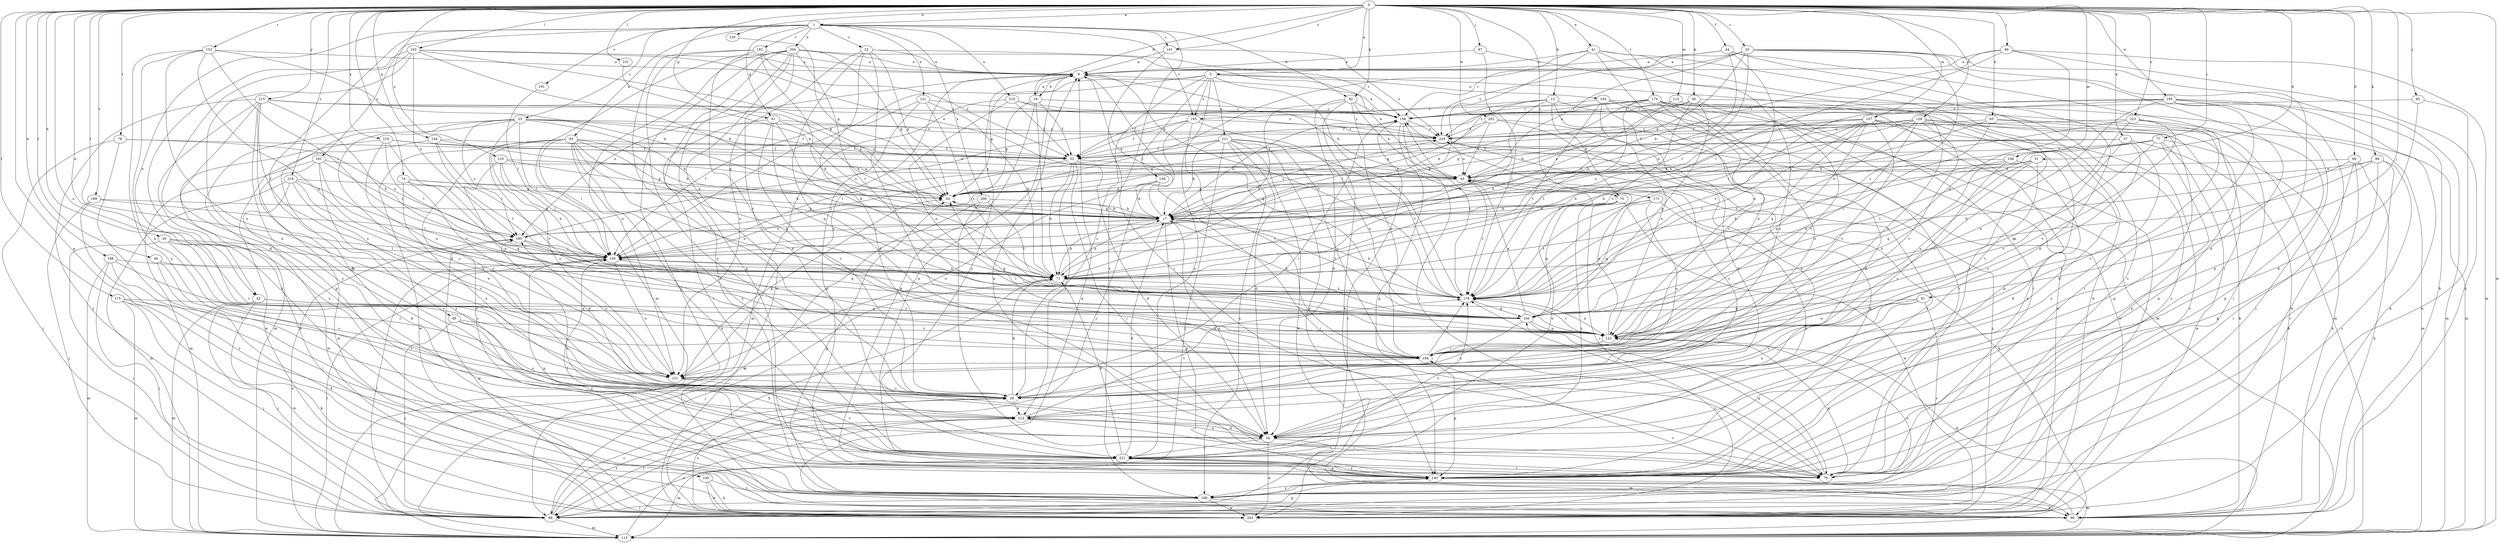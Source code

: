strict digraph  {
0;
1;
5;
8;
12;
16;
17;
20;
22;
23;
26;
29;
31;
34;
37;
41;
42;
43;
44;
46;
49;
52;
61;
62;
63;
66;
70;
71;
74;
77;
78;
79;
81;
85;
86;
87;
88;
89;
90;
92;
93;
96;
101;
102;
105;
107;
108;
112;
113;
120;
121;
122;
125;
128;
131;
139;
140;
144;
145;
150;
153;
158;
161;
168;
171;
174;
175;
176;
181;
183;
185;
189;
191;
192;
193;
194;
195;
198;
202;
203;
204;
208;
210;
211;
212;
215;
216;
219;
221;
223;
229;
0 -> 1  [label=a];
0 -> 5  [label=a];
0 -> 12  [label=b];
0 -> 16  [label=b];
0 -> 20  [label=c];
0 -> 29  [label=d];
0 -> 31  [label=d];
0 -> 37  [label=e];
0 -> 41  [label=e];
0 -> 42  [label=e];
0 -> 44  [label=f];
0 -> 46  [label=f];
0 -> 61  [label=g];
0 -> 63  [label=h];
0 -> 66  [label=h];
0 -> 74  [label=i];
0 -> 77  [label=i];
0 -> 78  [label=i];
0 -> 81  [label=j];
0 -> 85  [label=j];
0 -> 86  [label=j];
0 -> 87  [label=j];
0 -> 89  [label=k];
0 -> 90  [label=k];
0 -> 92  [label=k];
0 -> 101  [label=l];
0 -> 102  [label=l];
0 -> 105  [label=l];
0 -> 107  [label=m];
0 -> 108  [label=m];
0 -> 112  [label=m];
0 -> 113  [label=m];
0 -> 120  [label=n];
0 -> 125  [label=o];
0 -> 128  [label=o];
0 -> 131  [label=o];
0 -> 144  [label=q];
0 -> 145  [label=q];
0 -> 153  [label=r];
0 -> 161  [label=s];
0 -> 171  [label=t];
0 -> 174  [label=t];
0 -> 175  [label=t];
0 -> 189  [label=v];
0 -> 195  [label=w];
0 -> 198  [label=w];
0 -> 202  [label=w];
0 -> 215  [label=y];
0 -> 216  [label=y];
0 -> 219  [label=y];
0 -> 223  [label=z];
1 -> 22  [label=c];
1 -> 23  [label=c];
1 -> 42  [label=e];
1 -> 49  [label=f];
1 -> 61  [label=g];
1 -> 92  [label=k];
1 -> 93  [label=k];
1 -> 121  [label=n];
1 -> 161  [label=s];
1 -> 168  [label=s];
1 -> 181  [label=u];
1 -> 191  [label=v];
1 -> 192  [label=v];
1 -> 193  [label=v];
1 -> 204  [label=x];
1 -> 208  [label=x];
1 -> 210  [label=x];
5 -> 26  [label=c];
5 -> 62  [label=g];
5 -> 105  [label=l];
5 -> 139  [label=p];
5 -> 176  [label=t];
5 -> 183  [label=u];
5 -> 193  [label=v];
5 -> 203  [label=w];
5 -> 211  [label=x];
5 -> 221  [label=y];
8 -> 16  [label=b];
8 -> 70  [label=h];
8 -> 131  [label=o];
8 -> 150  [label=q];
8 -> 176  [label=t];
8 -> 185  [label=u];
8 -> 221  [label=y];
12 -> 70  [label=h];
12 -> 71  [label=h];
12 -> 105  [label=l];
12 -> 122  [label=n];
12 -> 140  [label=p];
12 -> 158  [label=r];
12 -> 193  [label=v];
16 -> 8  [label=a];
16 -> 52  [label=f];
16 -> 62  [label=g];
16 -> 71  [label=h];
16 -> 140  [label=p];
16 -> 158  [label=r];
17 -> 8  [label=a];
17 -> 34  [label=d];
17 -> 62  [label=g];
17 -> 71  [label=h];
17 -> 105  [label=l];
17 -> 140  [label=p];
17 -> 176  [label=t];
17 -> 185  [label=u];
17 -> 229  [label=z];
20 -> 8  [label=a];
20 -> 34  [label=d];
20 -> 43  [label=e];
20 -> 62  [label=g];
20 -> 96  [label=k];
20 -> 105  [label=l];
20 -> 140  [label=p];
20 -> 176  [label=t];
20 -> 229  [label=z];
22 -> 8  [label=a];
22 -> 26  [label=c];
22 -> 34  [label=d];
22 -> 62  [label=g];
22 -> 131  [label=o];
22 -> 158  [label=r];
22 -> 194  [label=v];
23 -> 17  [label=b];
23 -> 26  [label=c];
23 -> 43  [label=e];
23 -> 52  [label=f];
23 -> 96  [label=k];
23 -> 105  [label=l];
23 -> 113  [label=m];
23 -> 185  [label=u];
23 -> 194  [label=v];
23 -> 229  [label=z];
26 -> 71  [label=h];
26 -> 158  [label=r];
26 -> 212  [label=x];
29 -> 26  [label=c];
29 -> 71  [label=h];
29 -> 88  [label=j];
29 -> 105  [label=l];
29 -> 131  [label=o];
29 -> 194  [label=v];
31 -> 43  [label=e];
31 -> 105  [label=l];
31 -> 122  [label=n];
31 -> 150  [label=q];
31 -> 194  [label=v];
34 -> 113  [label=m];
34 -> 158  [label=r];
34 -> 203  [label=w];
34 -> 212  [label=x];
34 -> 221  [label=y];
37 -> 26  [label=c];
37 -> 43  [label=e];
37 -> 52  [label=f];
37 -> 96  [label=k];
37 -> 194  [label=v];
37 -> 221  [label=y];
41 -> 8  [label=a];
41 -> 26  [label=c];
41 -> 71  [label=h];
41 -> 79  [label=i];
41 -> 105  [label=l];
41 -> 122  [label=n];
41 -> 168  [label=s];
42 -> 88  [label=j];
42 -> 113  [label=m];
42 -> 150  [label=q];
42 -> 194  [label=v];
42 -> 203  [label=w];
43 -> 62  [label=g];
43 -> 96  [label=k];
43 -> 176  [label=t];
44 -> 8  [label=a];
44 -> 34  [label=d];
44 -> 71  [label=h];
44 -> 79  [label=i];
44 -> 158  [label=r];
44 -> 176  [label=t];
46 -> 26  [label=c];
46 -> 71  [label=h];
46 -> 96  [label=k];
49 -> 88  [label=j];
49 -> 122  [label=n];
49 -> 212  [label=x];
49 -> 221  [label=y];
52 -> 34  [label=d];
52 -> 43  [label=e];
52 -> 71  [label=h];
52 -> 79  [label=i];
52 -> 105  [label=l];
52 -> 212  [label=x];
61 -> 17  [label=b];
61 -> 26  [label=c];
61 -> 71  [label=h];
61 -> 79  [label=i];
61 -> 150  [label=q];
61 -> 229  [label=z];
62 -> 17  [label=b];
63 -> 17  [label=b];
63 -> 79  [label=i];
63 -> 140  [label=p];
63 -> 176  [label=t];
63 -> 229  [label=z];
66 -> 43  [label=e];
66 -> 79  [label=i];
66 -> 88  [label=j];
66 -> 96  [label=k];
66 -> 194  [label=v];
70 -> 17  [label=b];
70 -> 79  [label=i];
70 -> 150  [label=q];
70 -> 203  [label=w];
70 -> 221  [label=y];
71 -> 17  [label=b];
71 -> 88  [label=j];
71 -> 176  [label=t];
74 -> 17  [label=b];
74 -> 34  [label=d];
74 -> 62  [label=g];
74 -> 150  [label=q];
74 -> 212  [label=x];
77 -> 17  [label=b];
77 -> 52  [label=f];
77 -> 96  [label=k];
77 -> 122  [label=n];
77 -> 140  [label=p];
77 -> 176  [label=t];
77 -> 203  [label=w];
78 -> 52  [label=f];
78 -> 88  [label=j];
78 -> 168  [label=s];
78 -> 185  [label=u];
79 -> 8  [label=a];
79 -> 105  [label=l];
79 -> 122  [label=n];
79 -> 150  [label=q];
81 -> 26  [label=c];
81 -> 122  [label=n];
81 -> 150  [label=q];
81 -> 168  [label=s];
81 -> 212  [label=x];
85 -> 34  [label=d];
85 -> 158  [label=r];
85 -> 203  [label=w];
86 -> 8  [label=a];
86 -> 17  [label=b];
86 -> 96  [label=k];
86 -> 105  [label=l];
86 -> 113  [label=m];
86 -> 150  [label=q];
87 -> 8  [label=a];
87 -> 26  [label=c];
87 -> 176  [label=t];
88 -> 26  [label=c];
88 -> 105  [label=l];
88 -> 113  [label=m];
88 -> 140  [label=p];
88 -> 158  [label=r];
88 -> 212  [label=x];
89 -> 43  [label=e];
89 -> 71  [label=h];
89 -> 79  [label=i];
89 -> 140  [label=p];
89 -> 150  [label=q];
89 -> 168  [label=s];
90 -> 17  [label=b];
90 -> 52  [label=f];
90 -> 113  [label=m];
90 -> 150  [label=q];
90 -> 158  [label=r];
90 -> 176  [label=t];
90 -> 194  [label=v];
92 -> 34  [label=d];
92 -> 43  [label=e];
92 -> 71  [label=h];
92 -> 96  [label=k];
92 -> 158  [label=r];
92 -> 194  [label=v];
93 -> 17  [label=b];
93 -> 52  [label=f];
93 -> 71  [label=h];
93 -> 96  [label=k];
93 -> 105  [label=l];
93 -> 122  [label=n];
93 -> 131  [label=o];
93 -> 150  [label=q];
93 -> 168  [label=s];
93 -> 203  [label=w];
93 -> 221  [label=y];
96 -> 8  [label=a];
96 -> 194  [label=v];
101 -> 17  [label=b];
102 -> 8  [label=a];
102 -> 17  [label=b];
102 -> 34  [label=d];
102 -> 43  [label=e];
102 -> 62  [label=g];
102 -> 96  [label=k];
102 -> 185  [label=u];
102 -> 212  [label=x];
105 -> 71  [label=h];
105 -> 131  [label=o];
105 -> 140  [label=p];
105 -> 194  [label=v];
107 -> 17  [label=b];
107 -> 62  [label=g];
107 -> 71  [label=h];
107 -> 96  [label=k];
107 -> 122  [label=n];
107 -> 140  [label=p];
107 -> 150  [label=q];
107 -> 168  [label=s];
107 -> 176  [label=t];
107 -> 194  [label=v];
107 -> 229  [label=z];
108 -> 26  [label=c];
108 -> 34  [label=d];
108 -> 43  [label=e];
108 -> 71  [label=h];
108 -> 122  [label=n];
112 -> 71  [label=h];
112 -> 158  [label=r];
112 -> 168  [label=s];
113 -> 105  [label=l];
113 -> 185  [label=u];
113 -> 212  [label=x];
120 -> 62  [label=g];
121 -> 71  [label=h];
121 -> 105  [label=l];
121 -> 140  [label=p];
121 -> 158  [label=r];
121 -> 176  [label=t];
122 -> 43  [label=e];
122 -> 62  [label=g];
122 -> 168  [label=s];
122 -> 176  [label=t];
122 -> 194  [label=v];
125 -> 43  [label=e];
125 -> 62  [label=g];
125 -> 71  [label=h];
125 -> 105  [label=l];
125 -> 122  [label=n];
128 -> 34  [label=d];
128 -> 52  [label=f];
128 -> 71  [label=h];
128 -> 113  [label=m];
128 -> 122  [label=n];
128 -> 140  [label=p];
128 -> 176  [label=t];
128 -> 185  [label=u];
128 -> 194  [label=v];
128 -> 229  [label=z];
131 -> 26  [label=c];
131 -> 62  [label=g];
131 -> 185  [label=u];
131 -> 221  [label=y];
139 -> 17  [label=b];
139 -> 62  [label=g];
139 -> 79  [label=i];
139 -> 131  [label=o];
140 -> 8  [label=a];
140 -> 113  [label=m];
140 -> 168  [label=s];
140 -> 221  [label=y];
140 -> 229  [label=z];
144 -> 52  [label=f];
144 -> 62  [label=g];
144 -> 105  [label=l];
144 -> 176  [label=t];
144 -> 203  [label=w];
145 -> 96  [label=k];
145 -> 168  [label=s];
145 -> 203  [label=w];
150 -> 17  [label=b];
150 -> 26  [label=c];
150 -> 43  [label=e];
150 -> 113  [label=m];
150 -> 122  [label=n];
153 -> 8  [label=a];
153 -> 17  [label=b];
153 -> 105  [label=l];
153 -> 131  [label=o];
153 -> 150  [label=q];
153 -> 212  [label=x];
153 -> 221  [label=y];
158 -> 8  [label=a];
158 -> 17  [label=b];
158 -> 79  [label=i];
158 -> 140  [label=p];
158 -> 229  [label=z];
161 -> 8  [label=a];
161 -> 79  [label=i];
161 -> 229  [label=z];
168 -> 62  [label=g];
168 -> 88  [label=j];
168 -> 96  [label=k];
168 -> 203  [label=w];
171 -> 17  [label=b];
171 -> 131  [label=o];
171 -> 150  [label=q];
171 -> 176  [label=t];
171 -> 221  [label=y];
174 -> 17  [label=b];
174 -> 34  [label=d];
174 -> 52  [label=f];
174 -> 79  [label=i];
174 -> 88  [label=j];
174 -> 113  [label=m];
174 -> 131  [label=o];
174 -> 158  [label=r];
174 -> 176  [label=t];
174 -> 194  [label=v];
174 -> 229  [label=z];
175 -> 26  [label=c];
175 -> 88  [label=j];
175 -> 96  [label=k];
175 -> 113  [label=m];
175 -> 150  [label=q];
176 -> 17  [label=b];
176 -> 105  [label=l];
176 -> 122  [label=n];
176 -> 150  [label=q];
176 -> 158  [label=r];
181 -> 43  [label=e];
181 -> 113  [label=m];
181 -> 131  [label=o];
181 -> 185  [label=u];
181 -> 203  [label=w];
181 -> 221  [label=y];
183 -> 34  [label=d];
183 -> 79  [label=i];
183 -> 113  [label=m];
183 -> 122  [label=n];
183 -> 158  [label=r];
183 -> 176  [label=t];
183 -> 203  [label=w];
185 -> 105  [label=l];
185 -> 150  [label=q];
185 -> 203  [label=w];
189 -> 17  [label=b];
189 -> 88  [label=j];
189 -> 105  [label=l];
189 -> 168  [label=s];
191 -> 105  [label=l];
192 -> 8  [label=a];
192 -> 26  [label=c];
192 -> 52  [label=f];
192 -> 71  [label=h];
192 -> 194  [label=v];
192 -> 221  [label=y];
193 -> 52  [label=f];
193 -> 88  [label=j];
193 -> 122  [label=n];
193 -> 185  [label=u];
193 -> 194  [label=v];
193 -> 229  [label=z];
194 -> 131  [label=o];
194 -> 140  [label=p];
194 -> 176  [label=t];
195 -> 17  [label=b];
195 -> 26  [label=c];
195 -> 79  [label=i];
195 -> 88  [label=j];
195 -> 96  [label=k];
195 -> 113  [label=m];
195 -> 158  [label=r];
195 -> 176  [label=t];
195 -> 203  [label=w];
198 -> 71  [label=h];
198 -> 79  [label=i];
198 -> 88  [label=j];
198 -> 113  [label=m];
198 -> 194  [label=v];
202 -> 43  [label=e];
202 -> 62  [label=g];
202 -> 203  [label=w];
202 -> 212  [label=x];
202 -> 229  [label=z];
203 -> 26  [label=c];
203 -> 71  [label=h];
203 -> 176  [label=t];
203 -> 229  [label=z];
204 -> 8  [label=a];
204 -> 34  [label=d];
204 -> 43  [label=e];
204 -> 62  [label=g];
204 -> 88  [label=j];
204 -> 113  [label=m];
204 -> 131  [label=o];
204 -> 140  [label=p];
204 -> 168  [label=s];
204 -> 176  [label=t];
204 -> 203  [label=w];
208 -> 17  [label=b];
208 -> 79  [label=i];
208 -> 113  [label=m];
208 -> 176  [label=t];
210 -> 52  [label=f];
210 -> 113  [label=m];
210 -> 122  [label=n];
210 -> 158  [label=r];
210 -> 229  [label=z];
211 -> 17  [label=b];
211 -> 34  [label=d];
211 -> 52  [label=f];
211 -> 88  [label=j];
211 -> 105  [label=l];
211 -> 140  [label=p];
211 -> 168  [label=s];
211 -> 176  [label=t];
211 -> 194  [label=v];
211 -> 203  [label=w];
212 -> 34  [label=d];
212 -> 79  [label=i];
212 -> 88  [label=j];
212 -> 176  [label=t];
215 -> 34  [label=d];
215 -> 62  [label=g];
215 -> 71  [label=h];
215 -> 88  [label=j];
215 -> 131  [label=o];
215 -> 140  [label=p];
215 -> 158  [label=r];
215 -> 168  [label=s];
215 -> 221  [label=y];
215 -> 229  [label=z];
216 -> 43  [label=e];
216 -> 52  [label=f];
216 -> 96  [label=k];
216 -> 105  [label=l];
216 -> 122  [label=n];
216 -> 185  [label=u];
219 -> 26  [label=c];
219 -> 62  [label=g];
219 -> 113  [label=m];
219 -> 131  [label=o];
219 -> 176  [label=t];
219 -> 203  [label=w];
221 -> 17  [label=b];
221 -> 43  [label=e];
221 -> 71  [label=h];
221 -> 79  [label=i];
221 -> 113  [label=m];
221 -> 140  [label=p];
221 -> 176  [label=t];
221 -> 185  [label=u];
223 -> 17  [label=b];
223 -> 122  [label=n];
223 -> 140  [label=p];
223 -> 194  [label=v];
223 -> 212  [label=x];
223 -> 229  [label=z];
229 -> 43  [label=e];
229 -> 52  [label=f];
229 -> 62  [label=g];
229 -> 140  [label=p];
}
